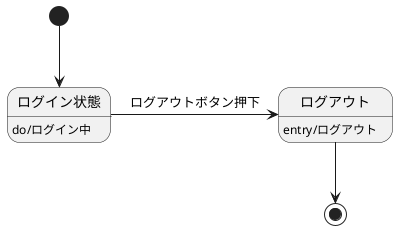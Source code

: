 @startuml
ログイン状態 : do/ログイン中
ログアウト : entry/ログアウト


[*] --> ログイン状態
ログイン状態 -> ログアウト :ログアウトボタン押下
ログアウト --> [*]
@enduml